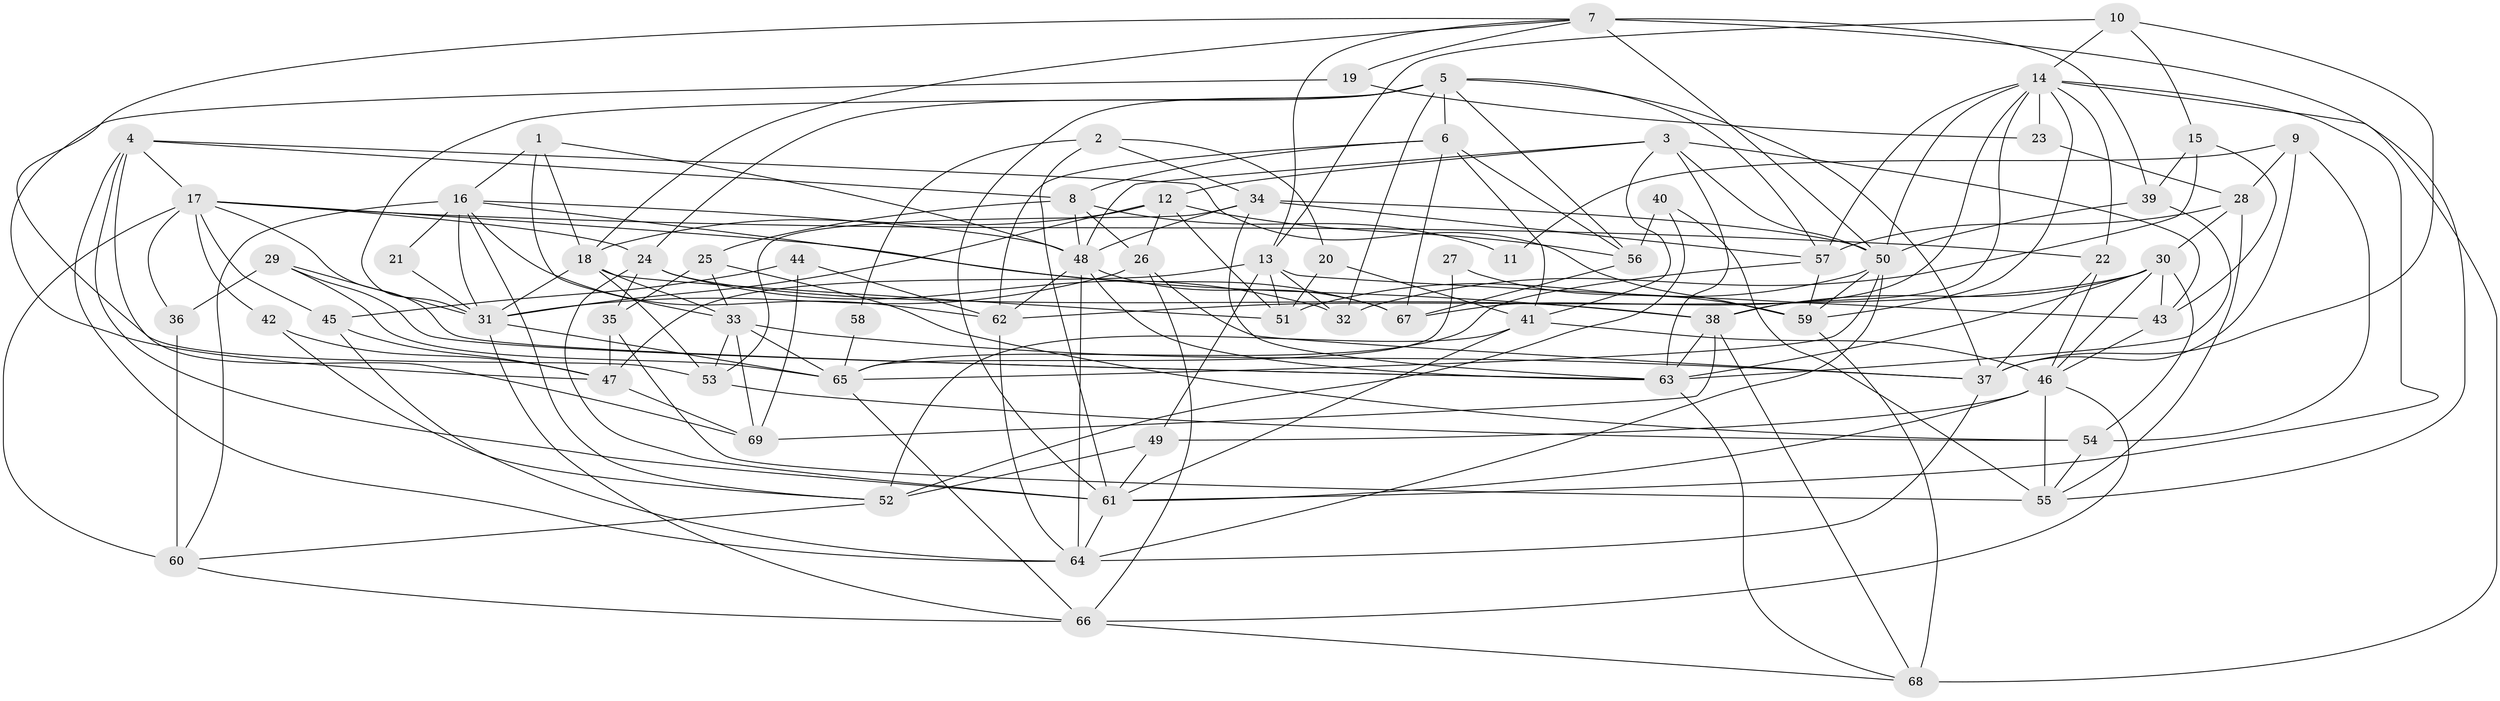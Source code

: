 // original degree distribution, {5: 0.19708029197080293, 7: 0.043795620437956206, 4: 0.2846715328467153, 6: 0.0948905109489051, 2: 0.1386861313868613, 3: 0.24087591240875914}
// Generated by graph-tools (version 1.1) at 2025/02/03/09/25 03:02:10]
// undirected, 69 vertices, 189 edges
graph export_dot {
graph [start="1"]
  node [color=gray90,style=filled];
  1;
  2;
  3;
  4;
  5;
  6;
  7;
  8;
  9;
  10;
  11;
  12;
  13;
  14;
  15;
  16;
  17;
  18;
  19;
  20;
  21;
  22;
  23;
  24;
  25;
  26;
  27;
  28;
  29;
  30;
  31;
  32;
  33;
  34;
  35;
  36;
  37;
  38;
  39;
  40;
  41;
  42;
  43;
  44;
  45;
  46;
  47;
  48;
  49;
  50;
  51;
  52;
  53;
  54;
  55;
  56;
  57;
  58;
  59;
  60;
  61;
  62;
  63;
  64;
  65;
  66;
  67;
  68;
  69;
  1 -- 16 [weight=1.0];
  1 -- 18 [weight=1.0];
  1 -- 33 [weight=1.0];
  1 -- 48 [weight=1.0];
  2 -- 20 [weight=1.0];
  2 -- 34 [weight=1.0];
  2 -- 58 [weight=1.0];
  2 -- 61 [weight=1.0];
  3 -- 12 [weight=1.0];
  3 -- 41 [weight=1.0];
  3 -- 43 [weight=1.0];
  3 -- 48 [weight=1.0];
  3 -- 50 [weight=1.0];
  3 -- 63 [weight=1.0];
  4 -- 8 [weight=1.0];
  4 -- 17 [weight=1.0];
  4 -- 59 [weight=1.0];
  4 -- 61 [weight=1.0];
  4 -- 64 [weight=1.0];
  4 -- 69 [weight=1.0];
  5 -- 6 [weight=1.0];
  5 -- 24 [weight=1.0];
  5 -- 31 [weight=1.0];
  5 -- 32 [weight=1.0];
  5 -- 37 [weight=1.0];
  5 -- 56 [weight=1.0];
  5 -- 57 [weight=1.0];
  5 -- 61 [weight=1.0];
  6 -- 8 [weight=1.0];
  6 -- 41 [weight=1.0];
  6 -- 56 [weight=1.0];
  6 -- 62 [weight=1.0];
  6 -- 67 [weight=1.0];
  7 -- 13 [weight=1.0];
  7 -- 18 [weight=1.0];
  7 -- 19 [weight=1.0];
  7 -- 39 [weight=2.0];
  7 -- 50 [weight=1.0];
  7 -- 53 [weight=1.0];
  7 -- 55 [weight=1.0];
  8 -- 11 [weight=1.0];
  8 -- 25 [weight=1.0];
  8 -- 26 [weight=1.0];
  8 -- 48 [weight=1.0];
  9 -- 11 [weight=1.0];
  9 -- 28 [weight=1.0];
  9 -- 37 [weight=1.0];
  9 -- 54 [weight=1.0];
  10 -- 13 [weight=1.0];
  10 -- 14 [weight=1.0];
  10 -- 15 [weight=1.0];
  10 -- 37 [weight=1.0];
  12 -- 18 [weight=1.0];
  12 -- 26 [weight=1.0];
  12 -- 31 [weight=1.0];
  12 -- 51 [weight=1.0];
  12 -- 56 [weight=2.0];
  13 -- 32 [weight=1.0];
  13 -- 43 [weight=1.0];
  13 -- 47 [weight=1.0];
  13 -- 49 [weight=1.0];
  13 -- 51 [weight=2.0];
  14 -- 22 [weight=1.0];
  14 -- 23 [weight=2.0];
  14 -- 38 [weight=2.0];
  14 -- 50 [weight=1.0];
  14 -- 57 [weight=1.0];
  14 -- 59 [weight=1.0];
  14 -- 61 [weight=1.0];
  14 -- 67 [weight=2.0];
  14 -- 68 [weight=1.0];
  15 -- 32 [weight=1.0];
  15 -- 39 [weight=1.0];
  15 -- 43 [weight=1.0];
  16 -- 21 [weight=2.0];
  16 -- 31 [weight=1.0];
  16 -- 48 [weight=1.0];
  16 -- 52 [weight=1.0];
  16 -- 60 [weight=1.0];
  16 -- 62 [weight=1.0];
  16 -- 67 [weight=1.0];
  17 -- 22 [weight=2.0];
  17 -- 24 [weight=1.0];
  17 -- 36 [weight=1.0];
  17 -- 38 [weight=1.0];
  17 -- 42 [weight=1.0];
  17 -- 45 [weight=1.0];
  17 -- 60 [weight=3.0];
  17 -- 63 [weight=1.0];
  18 -- 31 [weight=1.0];
  18 -- 33 [weight=1.0];
  18 -- 51 [weight=2.0];
  18 -- 53 [weight=1.0];
  19 -- 23 [weight=1.0];
  19 -- 47 [weight=1.0];
  20 -- 41 [weight=1.0];
  20 -- 51 [weight=1.0];
  21 -- 31 [weight=1.0];
  22 -- 37 [weight=1.0];
  22 -- 46 [weight=1.0];
  23 -- 28 [weight=1.0];
  24 -- 32 [weight=1.0];
  24 -- 35 [weight=1.0];
  24 -- 38 [weight=1.0];
  24 -- 61 [weight=1.0];
  25 -- 33 [weight=1.0];
  25 -- 35 [weight=1.0];
  25 -- 54 [weight=1.0];
  26 -- 31 [weight=1.0];
  26 -- 37 [weight=1.0];
  26 -- 66 [weight=1.0];
  27 -- 59 [weight=1.0];
  27 -- 65 [weight=1.0];
  28 -- 30 [weight=1.0];
  28 -- 55 [weight=1.0];
  28 -- 57 [weight=1.0];
  29 -- 31 [weight=1.0];
  29 -- 36 [weight=1.0];
  29 -- 63 [weight=1.0];
  29 -- 65 [weight=1.0];
  30 -- 38 [weight=1.0];
  30 -- 43 [weight=1.0];
  30 -- 46 [weight=1.0];
  30 -- 54 [weight=1.0];
  30 -- 62 [weight=1.0];
  30 -- 63 [weight=1.0];
  31 -- 65 [weight=1.0];
  31 -- 66 [weight=1.0];
  33 -- 37 [weight=1.0];
  33 -- 53 [weight=1.0];
  33 -- 65 [weight=1.0];
  33 -- 69 [weight=1.0];
  34 -- 48 [weight=1.0];
  34 -- 50 [weight=1.0];
  34 -- 53 [weight=1.0];
  34 -- 57 [weight=1.0];
  34 -- 63 [weight=1.0];
  35 -- 47 [weight=1.0];
  35 -- 55 [weight=1.0];
  36 -- 60 [weight=1.0];
  37 -- 64 [weight=1.0];
  38 -- 63 [weight=1.0];
  38 -- 68 [weight=1.0];
  38 -- 69 [weight=1.0];
  39 -- 50 [weight=1.0];
  39 -- 63 [weight=1.0];
  40 -- 52 [weight=1.0];
  40 -- 55 [weight=1.0];
  40 -- 56 [weight=1.0];
  41 -- 46 [weight=1.0];
  41 -- 52 [weight=2.0];
  41 -- 61 [weight=1.0];
  42 -- 47 [weight=2.0];
  42 -- 52 [weight=1.0];
  43 -- 46 [weight=1.0];
  44 -- 45 [weight=1.0];
  44 -- 62 [weight=1.0];
  44 -- 69 [weight=1.0];
  45 -- 47 [weight=1.0];
  45 -- 64 [weight=1.0];
  46 -- 49 [weight=1.0];
  46 -- 55 [weight=2.0];
  46 -- 61 [weight=1.0];
  46 -- 66 [weight=1.0];
  47 -- 69 [weight=1.0];
  48 -- 62 [weight=1.0];
  48 -- 63 [weight=1.0];
  48 -- 64 [weight=1.0];
  48 -- 67 [weight=1.0];
  49 -- 52 [weight=1.0];
  49 -- 61 [weight=1.0];
  50 -- 51 [weight=1.0];
  50 -- 59 [weight=1.0];
  50 -- 64 [weight=2.0];
  50 -- 65 [weight=1.0];
  52 -- 60 [weight=1.0];
  53 -- 54 [weight=1.0];
  54 -- 55 [weight=1.0];
  56 -- 67 [weight=1.0];
  57 -- 59 [weight=1.0];
  57 -- 65 [weight=1.0];
  58 -- 65 [weight=2.0];
  59 -- 68 [weight=1.0];
  60 -- 66 [weight=1.0];
  61 -- 64 [weight=1.0];
  62 -- 64 [weight=1.0];
  63 -- 68 [weight=1.0];
  65 -- 66 [weight=1.0];
  66 -- 68 [weight=1.0];
}
